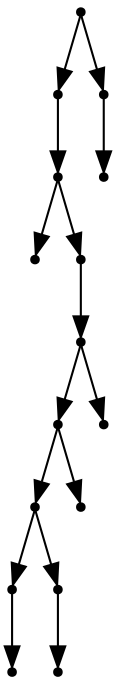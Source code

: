 digraph {
  15 [shape=point];
  12 [shape=point];
  11 [shape=point];
  0 [shape=point];
  10 [shape=point];
  9 [shape=point];
  7 [shape=point];
  5 [shape=point];
  2 [shape=point];
  1 [shape=point];
  4 [shape=point];
  3 [shape=point];
  6 [shape=point];
  8 [shape=point];
  14 [shape=point];
  13 [shape=point];
15 -> 12;
12 -> 11;
11 -> 0;
11 -> 10;
10 -> 9;
9 -> 7;
7 -> 5;
5 -> 2;
2 -> 1;
5 -> 4;
4 -> 3;
7 -> 6;
9 -> 8;
15 -> 14;
14 -> 13;
}
